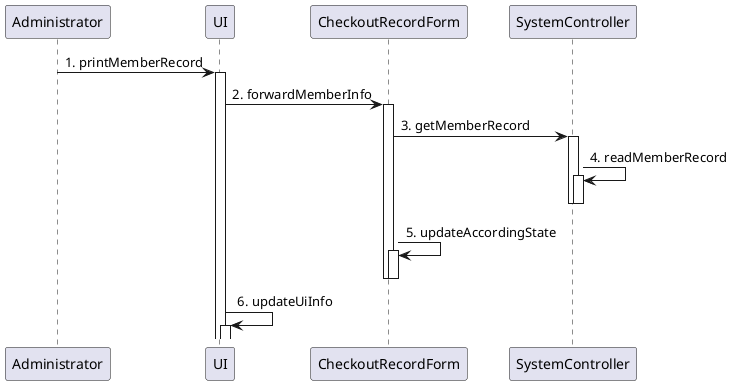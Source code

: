 @startuml
participant Administrator

Administrator -> UI: 1. printMemberRecord
activate UI
UI -> CheckoutRecordForm: 2. forwardMemberInfo
activate CheckoutRecordForm
CheckoutRecordForm -> SystemController: 3. getMemberRecord
activate SystemController
SystemController -> SystemController: 4. readMemberRecord
activate SystemController
deactivate SystemController
deactivate SystemController
CheckoutRecordForm -> CheckoutRecordForm: 5. updateAccordingState
activate CheckoutRecordForm
deactivate CheckoutRecordForm
deactivate CheckoutRecordForm
UI -> UI: 6. updateUiInfo
activate UI
@enduml